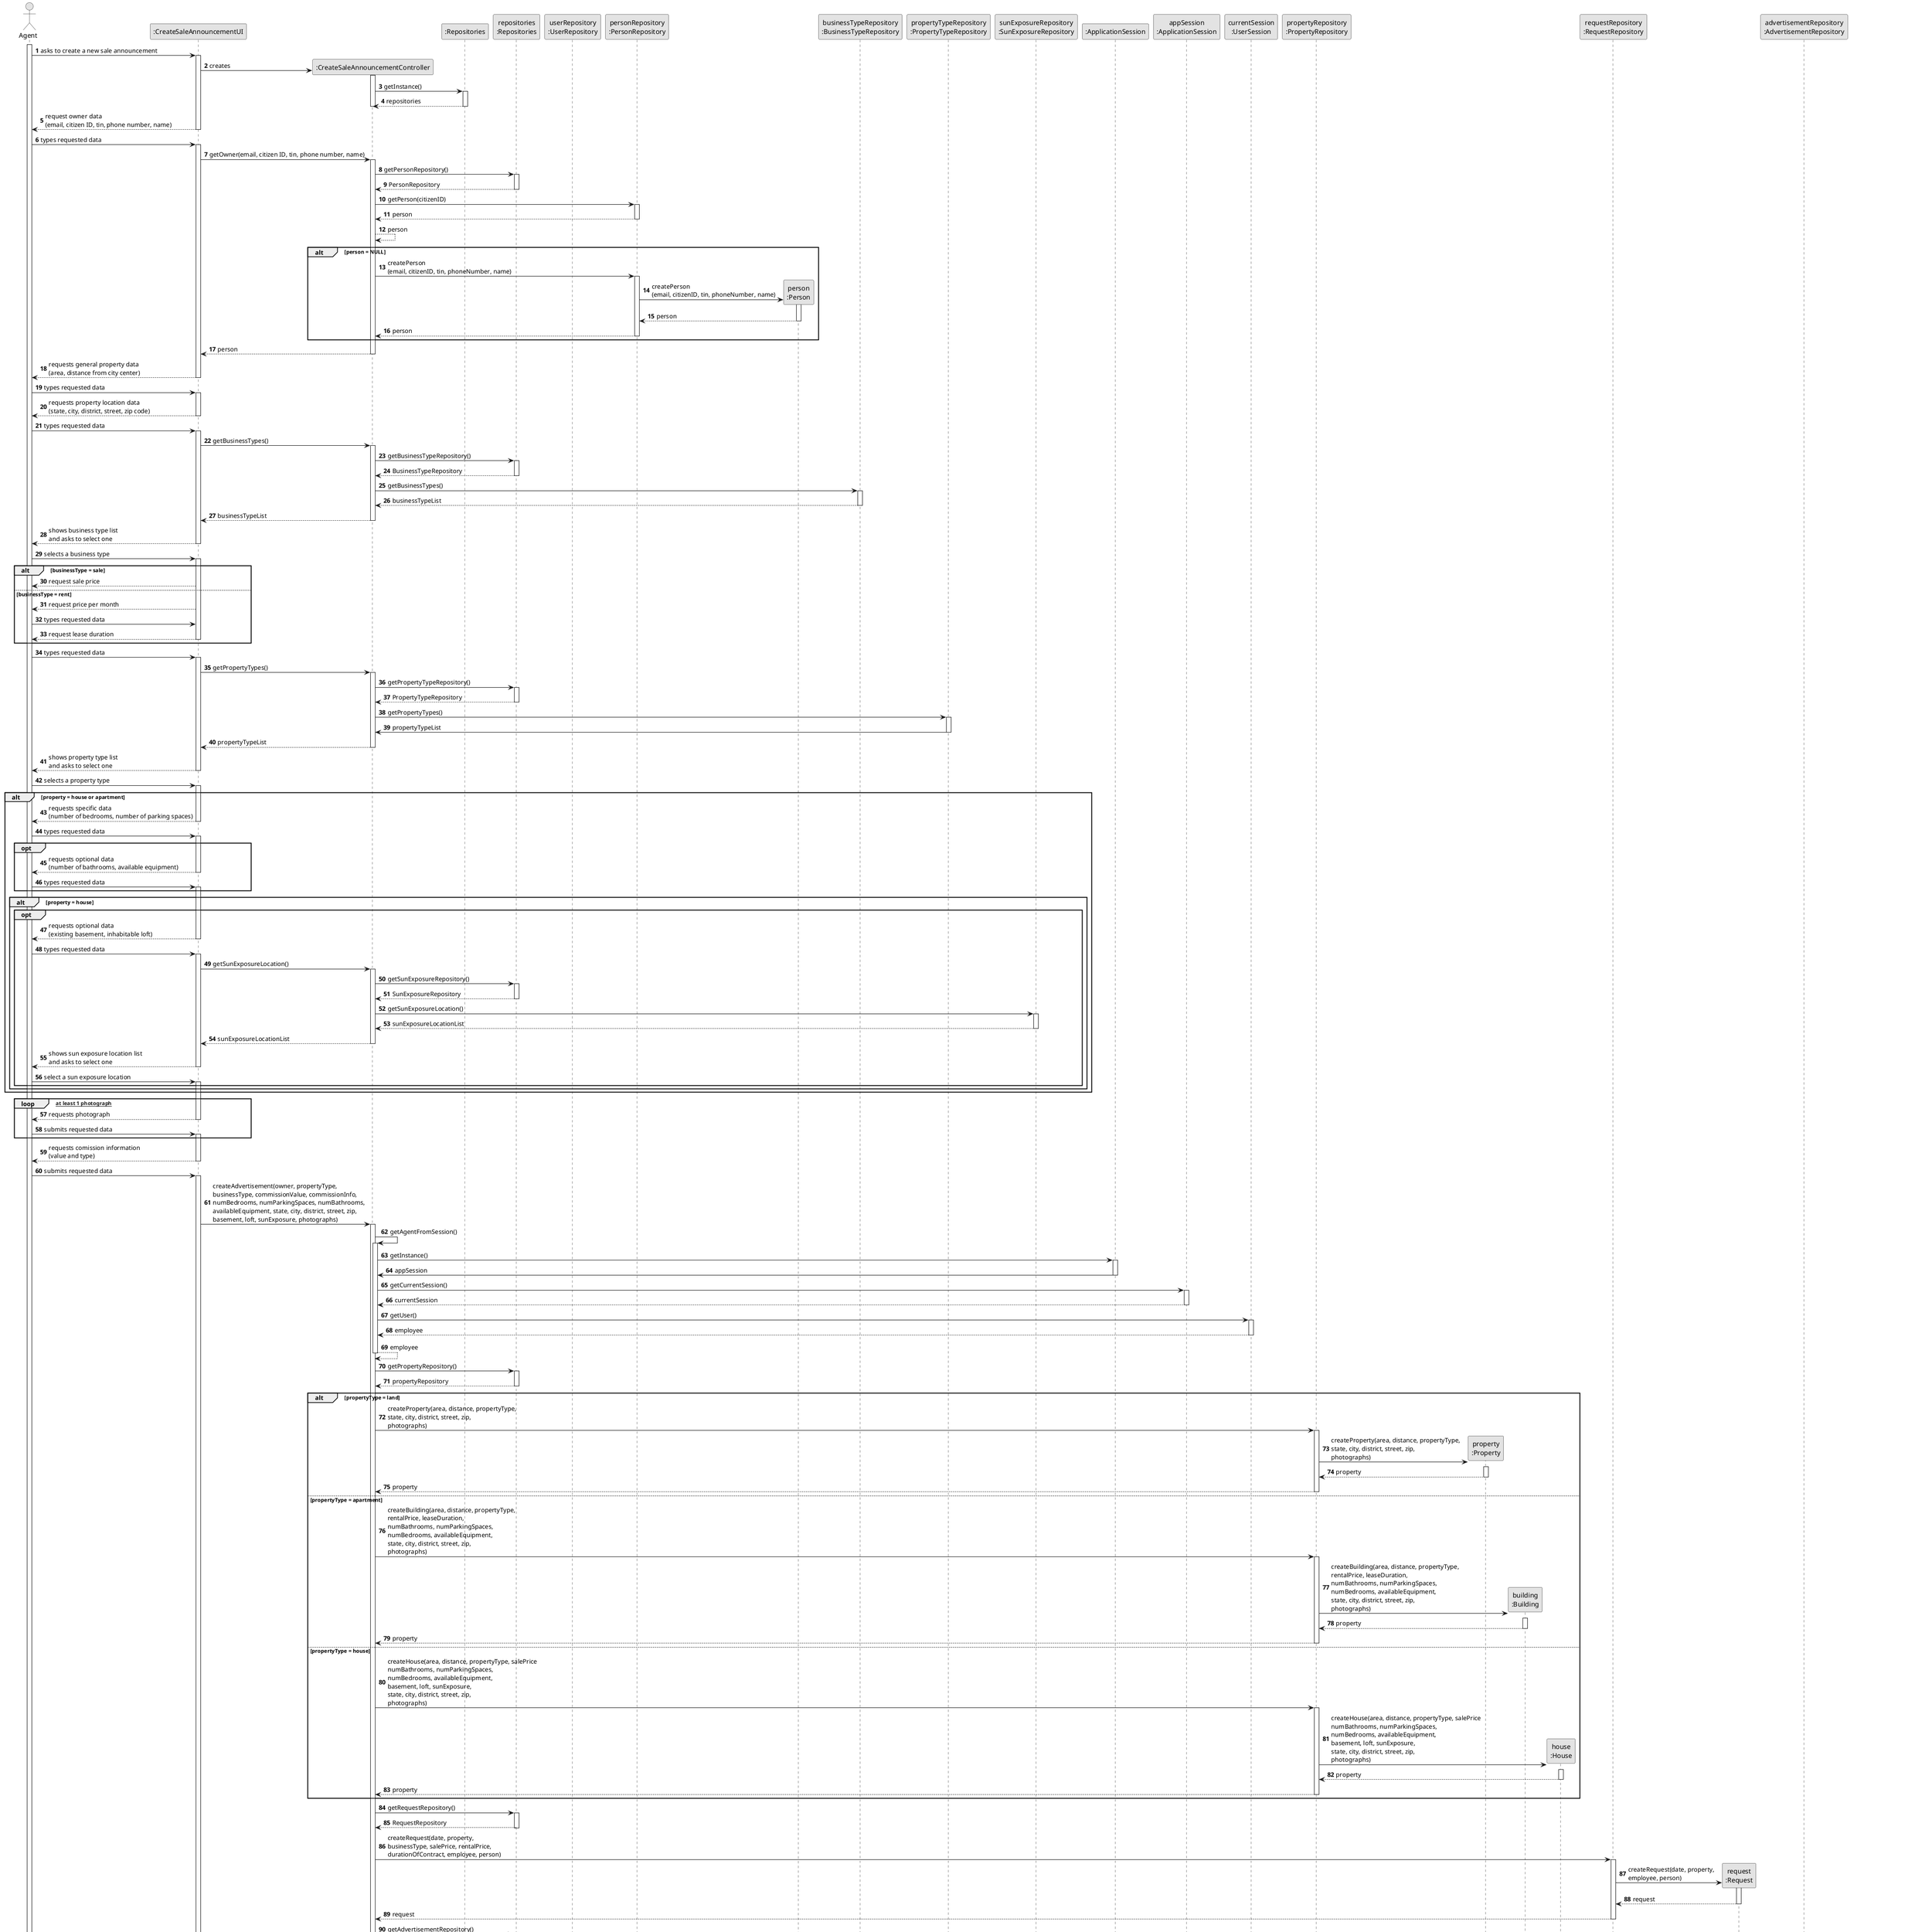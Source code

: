 @startuml
skinparam monochrome true
skinparam packageStyle rectangle
skinparam shadowing false

autonumber

'hide footbox
actor "Agent" as AG
participant ":CreateSaleAnnouncementUI" as UI
participant ":CreateSaleAnnouncementController" as CTRL
participant ":Repositories" as RepositorySingleton
participant "repositories\n:Repositories" as PLAT
participant "userRepository\n:UserRepository" as UR
participant "personRepository\n:PersonRepository" as PR
participant "person\n:Person" as Person
participant "businessTypeRepository\n:BusinessTypeRepository" as BTR
participant "propertyTypeRepository\n:PropertyTypeRepository" as PTR
participant "sunExposureRepository\n:SunExposureRepository" as SER
participant ":ApplicationSession" as _APP
participant "appSession\n:ApplicationSession" as APP
participant "currentSession\n:UserSession" as SESSAO
participant "propertyRepository\n:PropertyRepository" as PropertyRepository
participant "property\n:Property" as Property
participant "building\n:Building" as Building
participant "house\n:House" as House
participant "requestRepository\n:RequestRepository" as RequestRepository
participant "request\n:Request" as Request
participant "advertisementRepository\n:AdvertisementRepository" as AdvertisementRepository
participant "advertisement\n:Advertisement" as Advertisement


activate AG

    AG -> UI : asks to create a new sale announcement
    activate UI
        UI -> CTRL** : creates
        activate CTRL
            CTRL -> RepositorySingleton : getInstance()
            activate RepositorySingleton
                RepositorySingleton --> CTRL : repositories
            deactivate RepositorySingleton
        deactivate CTRL
        UI --> AG : request owner data\n(email, citizen ID, tin, phone number, name)
    deactivate UI

    AG -> UI : types requested data
    activate UI

        UI ->  CTRL : getOwner(email, citizen ID, tin, phone number, name)

            activate CTRL
                CTRL -> PLAT : getPersonRepository()
                activate PLAT
                    PLAT --> CTRL : PersonRepository
                deactivate PLAT
                CTRL -> PR : getPerson(citizenID)
                activate PR
                    PR --> CTRL : person
                deactivate PR
            CTRL --> CTRL : person

            alt person = NULL
                CTRL -> PR : createPerson\n(email, citizenID, tin, phoneNumber, name)
                activate PR
                    PR -> Person** : createPerson\n(email, citizenID, tin, phoneNumber, name)
                    activate Person
                        Person --> PR : person
                    deactivate Person
                    PR --> CTRL : person
                deactivate PR
            end

            CTRL --> UI : person
        deactivate CTRL
        UI --> AG : requests general property data\n(area, distance from city center)
    deactivate UI
    
    AG -> UI : types requested data
    activate UI
        UI --> AG : requests property location data\n(state, city, district, street, zip code)
    deactivate UI

    AG -> UI : types requested data
    activate UI
        UI -> CTRL : getBusinessTypes()

        activate CTRL
            CTRL -> PLAT : getBusinessTypeRepository()
            activate PLAT
                PLAT --> CTRL : BusinessTypeRepository
            deactivate PLAT
            CTRL -> BTR : getBusinessTypes()
            activate BTR
                BTR --> CTRL: businessTypeList
            deactivate BTR
            CTRL --> UI : businessTypeList
        deactivate CTRL

        UI --> AG : shows business type list\nand asks to select one
    deactivate UI

    AG -> UI : selects a business type
    activate UI
    alt businessType = sale
        UI --> AG : request sale price
    else businessType = rent
        UI --> AG : request price per month
    AG -> UI : types requested data
        UI --> AG : request lease duration
    deactivate UI
    end

    AG -> UI : types requested data
    activate UI
        UI -> CTRL : getPropertyTypes()

        activate CTRL
            CTRL -> PLAT : getPropertyTypeRepository()
            activate PLAT
                PLAT --> CTRL : PropertyTypeRepository
            deactivate PLAT
            CTRL -> PTR : getPropertyTypes()
            activate PTR
                PTR -> CTRL : propertyTypeList
            deactivate PTR
            CTRL --> UI : propertyTypeList
        deactivate CTRL
        
        UI --> AG : shows property type list\nand asks to select one
    deactivate UI
    
    AG -> UI : selects a property type
    alt property = house or apartment
        activate UI
            UI --> AG : requests specific data\n(number of bedrooms, number of parking spaces)
        deactivate UI
        AG -> UI : types requested data

        opt
            activate UI
                UI --> AG : requests optional data\n(number of bathrooms, available equipment)
            deactivate UI
            AG -> UI : types requested data
            activate UI
        end

        alt property = house
            opt
                activate UI
                    UI --> AG : requests optional data\n(existing basement, inhabitable loft)
                deactivate UI
                AG -> UI : types requested data

                activate UI
                    UI -> CTRL : getSunExposureLocation()

                    activate CTRL
                        CTRL -> PLAT : getSunExposureRepository()
                        activate PLAT
                            PLAT --> CTRL : SunExposureRepository
                        deactivate PLAT
                        CTRL -> SER : getSunExposureLocation()
                        activate SER
                            SER --> CTRL : sunExposureLocationList
                        deactivate SER
                        CTRL --> UI : sunExposureLocationList
                    deactivate CTRL
                
                UI --> AG : shows sun exposure location list\nand asks to select one
                deactivate UI
                AG -> UI : select a sun exposure location
                activate UI
            end
        end
    end

    loop [for at least 1 photograph]
            UI --> AG : requests photograph
        deactivate UI
        AG -> UI : submits requested data
        activate UI
    end
            UI --> AG : requests comission information\n(value and type)
        deactivate UI
    AG -> UI : submits requested data

    activate UI
        UI -> CTRL : createAdvertisement(owner, propertyType,\nbusinessType, commissionValue, commissionInfo,\nnumBedrooms, numParkingSpaces, numBathrooms,\navailableEquipment, state, city, district, street, zip,\nbasement, loft, sunExposure, photographs)
        activate CTRL

            CTRL -> CTRL : getAgentFromSession()
            activate CTRL
                CTRL -> _APP : getInstance()
                activate _APP
                    _APP -> CTRL: appSession
                deactivate _APP

                CTRL -> APP: getCurrentSession()
                activate APP
                    APP --> CTRL: currentSession
                deactivate APP

                CTRL -> SESSAO: getUser()
                activate SESSAO
                    SESSAO --> CTRL: employee
                deactivate SESSAO

                CTRL --> CTRL : employee
            deactivate CTRL

            CTRL -> PLAT : getPropertyRepository()
            activate PLAT
                PLAT --> CTRL : propertyRepository
            deactivate PLAT

            alt propertyType = land
                CTRL -> PropertyRepository : createProperty(area, distance, propertyType,\nstate, city, district, street, zip,\nphotographs)
                activate PropertyRepository
                    PropertyRepository -> Property** : createProperty(area, distance, propertyType,\nstate, city, district, street, zip,\nphotographs)
                    activate Property
                        Property --> PropertyRepository : property
                    deactivate Property
                PropertyRepository --> CTRL : property
                deactivate PropertyRepository

            else propertyType = apartment
                CTRL -> PropertyRepository : createBuilding(area, distance, propertyType,\nrentalPrice, leaseDuration,\nnumBathrooms, numParkingSpaces,\nnumBedrooms, availableEquipment,\nstate, city, district, street, zip,\nphotographs)
                activate PropertyRepository
                    PropertyRepository -> Building** : createBuilding(area, distance, propertyType,\nrentalPrice, leaseDuration,\nnumBathrooms, numParkingSpaces,\nnumBedrooms, availableEquipment,\nstate, city, district, street, zip,\nphotographs)
                    activate Building
                        Building --> PropertyRepository : property
                    deactivate Building
                PropertyRepository --> CTRL : property
                deactivate PropertyRepository

            else propertyType = house
                CTRL -> PropertyRepository : createHouse(area, distance, propertyType, salePrice\nnumBathrooms, numParkingSpaces,\nnumBedrooms, availableEquipment,\nbasement, loft, sunExposure,\nstate, city, district, street, zip,\nphotographs)
                activate PropertyRepository
                    PropertyRepository -> House** : createHouse(area, distance, propertyType, salePrice\nnumBathrooms, numParkingSpaces,\nnumBedrooms, availableEquipment,\nbasement, loft, sunExposure,\nstate, city, district, street, zip,\nphotographs)
                    activate House
                        House --> PropertyRepository : property
                    deactivate House
                PropertyRepository --> CTRL : property
                deactivate PropertyRepository
            end

/'
            CTRL -> CTRL : addProperty(property)
            activate CTRL
                CTRL -> PLAT : getPropertyRepository()
                activate PLAT
                    PLAT --> CTRL : propertyRepository
                deactivate PLAT
                CTRL -> PropertyRepository : addProperty(property)
                activate PropertyRepository
                    PropertyRepository --> CTRL
                deactivate PropertyRepository
                CTRL --> CTRL
            deactivate CTRL 
'/

            CTRL -> PLAT : getRequestRepository()
            activate PLAT
                PLAT --> CTRL : RequestRepository
            deactivate PLAT
            CTRL -> RequestRepository : createRequest(date, property,\nbusinessType, salePrice, rentalPrice,\ndurationOfContract, employee, person)
            activate RequestRepository
                RequestRepository -> Request** : createRequest(date, property,\nemployee, person)
                activate Request
                    Request --> RequestRepository : request
                deactivate Request
                RequestRepository --> CTRL : request
            deactivate RequestRepository

            CTRL -> PLAT : getAdvertisementRepository()
            activate PLAT
                PLAT --> CTRL : AdvertisementRepository
            deactivate PLAT

            CTRL -> AdvertisementRepository : createAdvertisement(date, request,\ncommissionType, commissionValue)
            activate AdvertisementRepository
                AdvertisementRepository -> Advertisement** : createAdvertisement(date, request,\ncommissionType, commissionValue)
                activate Advertisement
                    Advertisement --> AdvertisementRepository : advertisement
                deactivate Advertisement
                AdvertisementRepository --> CTRL : advertisement
            deactivate AdvertisementRepository

            CTRL --> UI : advertisement
        deactivate CTRL
        
        UI --> AG : displays operation success
    deactivate UI

deactivate AG

@enduml